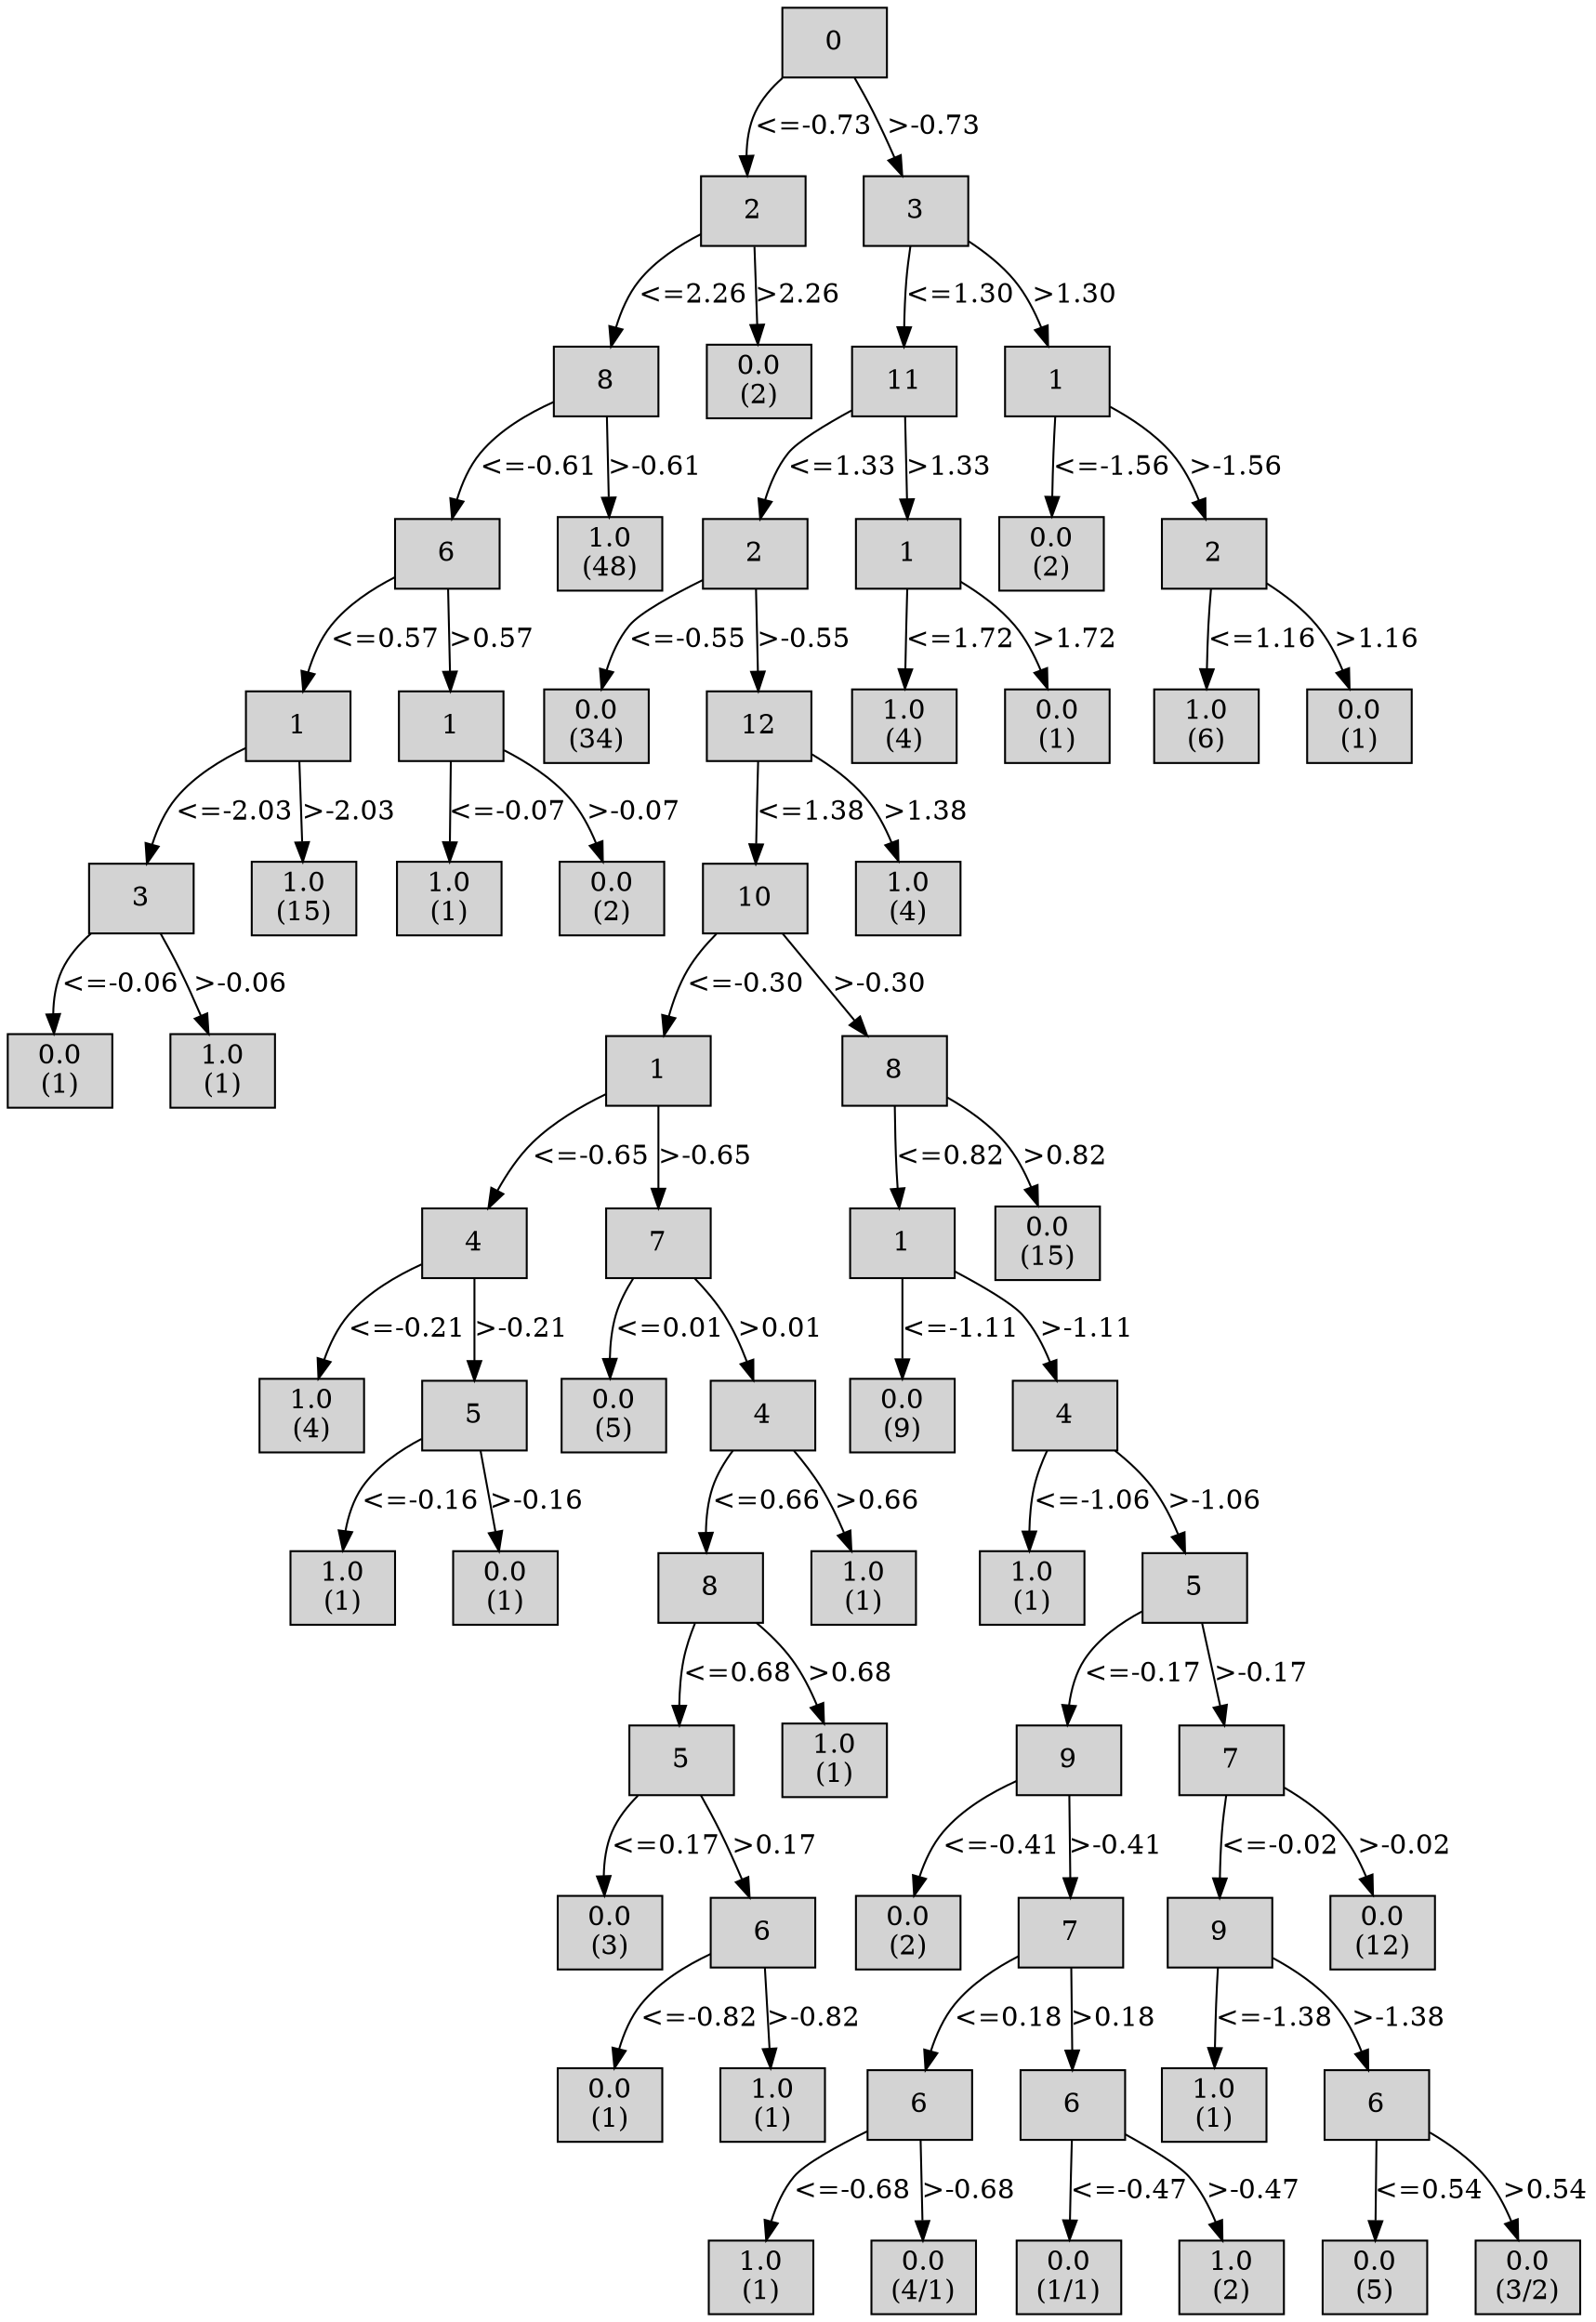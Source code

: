 digraph ID3_Tree {
"0" [shape=box, style=filled, label="0
", weight=1]
"1" [shape=box, style=filled, label="2
", weight=2]
0 -> 1 [ label = "<=-0.73"];
"2" [shape=box, style=filled, label="8
", weight=3]
1 -> 2 [ label = "<=2.26"];
"3" [shape=box, style=filled, label="6
", weight=4]
2 -> 3 [ label = "<=-0.61"];
"4" [shape=box, style=filled, label="1
", weight=5]
3 -> 4 [ label = "<=0.57"];
"5" [shape=box, style=filled, label="3
", weight=6]
4 -> 5 [ label = "<=-2.03"];
"6" [shape=box, style=filled, label="0.0
(1)
", weight=7]
5 -> 6 [ label = "<=-0.06"];
"7" [shape=box, style=filled, label="1.0
(1)
", weight=7]
5 -> 7 [ label = ">-0.06"];
"8" [shape=box, style=filled, label="1.0
(15)
", weight=6]
4 -> 8 [ label = ">-2.03"];
"9" [shape=box, style=filled, label="1
", weight=5]
3 -> 9 [ label = ">0.57"];
"10" [shape=box, style=filled, label="1.0
(1)
", weight=6]
9 -> 10 [ label = "<=-0.07"];
"11" [shape=box, style=filled, label="0.0
(2)
", weight=6]
9 -> 11 [ label = ">-0.07"];
"12" [shape=box, style=filled, label="1.0
(48)
", weight=4]
2 -> 12 [ label = ">-0.61"];
"13" [shape=box, style=filled, label="0.0
(2)
", weight=3]
1 -> 13 [ label = ">2.26"];
"14" [shape=box, style=filled, label="3
", weight=2]
0 -> 14 [ label = ">-0.73"];
"15" [shape=box, style=filled, label="11
", weight=3]
14 -> 15 [ label = "<=1.30"];
"16" [shape=box, style=filled, label="2
", weight=4]
15 -> 16 [ label = "<=1.33"];
"17" [shape=box, style=filled, label="0.0
(34)
", weight=5]
16 -> 17 [ label = "<=-0.55"];
"18" [shape=box, style=filled, label="12
", weight=5]
16 -> 18 [ label = ">-0.55"];
"19" [shape=box, style=filled, label="10
", weight=6]
18 -> 19 [ label = "<=1.38"];
"20" [shape=box, style=filled, label="1
", weight=7]
19 -> 20 [ label = "<=-0.30"];
"21" [shape=box, style=filled, label="4
", weight=8]
20 -> 21 [ label = "<=-0.65"];
"22" [shape=box, style=filled, label="1.0
(4)
", weight=9]
21 -> 22 [ label = "<=-0.21"];
"23" [shape=box, style=filled, label="5
", weight=9]
21 -> 23 [ label = ">-0.21"];
"24" [shape=box, style=filled, label="1.0
(1)
", weight=10]
23 -> 24 [ label = "<=-0.16"];
"25" [shape=box, style=filled, label="0.0
(1)
", weight=10]
23 -> 25 [ label = ">-0.16"];
"26" [shape=box, style=filled, label="7
", weight=8]
20 -> 26 [ label = ">-0.65"];
"27" [shape=box, style=filled, label="0.0
(5)
", weight=9]
26 -> 27 [ label = "<=0.01"];
"28" [shape=box, style=filled, label="4
", weight=9]
26 -> 28 [ label = ">0.01"];
"29" [shape=box, style=filled, label="8
", weight=10]
28 -> 29 [ label = "<=0.66"];
"30" [shape=box, style=filled, label="5
", weight=11]
29 -> 30 [ label = "<=0.68"];
"31" [shape=box, style=filled, label="0.0
(3)
", weight=12]
30 -> 31 [ label = "<=0.17"];
"32" [shape=box, style=filled, label="6
", weight=12]
30 -> 32 [ label = ">0.17"];
"33" [shape=box, style=filled, label="0.0
(1)
", weight=13]
32 -> 33 [ label = "<=-0.82"];
"34" [shape=box, style=filled, label="1.0
(1)
", weight=13]
32 -> 34 [ label = ">-0.82"];
"35" [shape=box, style=filled, label="1.0
(1)
", weight=11]
29 -> 35 [ label = ">0.68"];
"36" [shape=box, style=filled, label="1.0
(1)
", weight=10]
28 -> 36 [ label = ">0.66"];
"37" [shape=box, style=filled, label="8
", weight=7]
19 -> 37 [ label = ">-0.30"];
"38" [shape=box, style=filled, label="1
", weight=8]
37 -> 38 [ label = "<=0.82"];
"39" [shape=box, style=filled, label="0.0
(9)
", weight=9]
38 -> 39 [ label = "<=-1.11"];
"40" [shape=box, style=filled, label="4
", weight=9]
38 -> 40 [ label = ">-1.11"];
"41" [shape=box, style=filled, label="1.0
(1)
", weight=10]
40 -> 41 [ label = "<=-1.06"];
"42" [shape=box, style=filled, label="5
", weight=10]
40 -> 42 [ label = ">-1.06"];
"43" [shape=box, style=filled, label="9
", weight=11]
42 -> 43 [ label = "<=-0.17"];
"44" [shape=box, style=filled, label="0.0
(2)
", weight=12]
43 -> 44 [ label = "<=-0.41"];
"45" [shape=box, style=filled, label="7
", weight=12]
43 -> 45 [ label = ">-0.41"];
"46" [shape=box, style=filled, label="6
", weight=13]
45 -> 46 [ label = "<=0.18"];
"47" [shape=box, style=filled, label="1.0
(1)
", weight=14]
46 -> 47 [ label = "<=-0.68"];
"48" [shape=box, style=filled, label="0.0
(4/1)
", weight=14]
46 -> 48 [ label = ">-0.68"];
"49" [shape=box, style=filled, label="6
", weight=13]
45 -> 49 [ label = ">0.18"];
"50" [shape=box, style=filled, label="0.0
(1/1)
", weight=14]
49 -> 50 [ label = "<=-0.47"];
"51" [shape=box, style=filled, label="1.0
(2)
", weight=14]
49 -> 51 [ label = ">-0.47"];
"52" [shape=box, style=filled, label="7
", weight=11]
42 -> 52 [ label = ">-0.17"];
"53" [shape=box, style=filled, label="9
", weight=12]
52 -> 53 [ label = "<=-0.02"];
"54" [shape=box, style=filled, label="1.0
(1)
", weight=13]
53 -> 54 [ label = "<=-1.38"];
"55" [shape=box, style=filled, label="6
", weight=13]
53 -> 55 [ label = ">-1.38"];
"56" [shape=box, style=filled, label="0.0
(5)
", weight=14]
55 -> 56 [ label = "<=0.54"];
"57" [shape=box, style=filled, label="0.0
(3/2)
", weight=14]
55 -> 57 [ label = ">0.54"];
"58" [shape=box, style=filled, label="0.0
(12)
", weight=12]
52 -> 58 [ label = ">-0.02"];
"59" [shape=box, style=filled, label="0.0
(15)
", weight=8]
37 -> 59 [ label = ">0.82"];
"60" [shape=box, style=filled, label="1.0
(4)
", weight=6]
18 -> 60 [ label = ">1.38"];
"61" [shape=box, style=filled, label="1
", weight=4]
15 -> 61 [ label = ">1.33"];
"62" [shape=box, style=filled, label="1.0
(4)
", weight=5]
61 -> 62 [ label = "<=1.72"];
"63" [shape=box, style=filled, label="0.0
(1)
", weight=5]
61 -> 63 [ label = ">1.72"];
"64" [shape=box, style=filled, label="1
", weight=3]
14 -> 64 [ label = ">1.30"];
"65" [shape=box, style=filled, label="0.0
(2)
", weight=4]
64 -> 65 [ label = "<=-1.56"];
"66" [shape=box, style=filled, label="2
", weight=4]
64 -> 66 [ label = ">-1.56"];
"67" [shape=box, style=filled, label="1.0
(6)
", weight=5]
66 -> 67 [ label = "<=1.16"];
"68" [shape=box, style=filled, label="0.0
(1)
", weight=5]
66 -> 68 [ label = ">1.16"];
{rank=same; 0;};
{rank=same; 24;25;29;36;41;42;};
{rank=same; 30;35;43;52;};
{rank=same; 31;32;44;45;53;58;};
{rank=same; 33;34;46;49;54;55;};
{rank=same; 47;48;50;51;56;57;};
{rank=same; 1;14;};
{rank=same; 2;13;15;64;};
{rank=same; 3;12;16;61;65;66;};
{rank=same; 4;9;17;18;62;63;67;68;};
{rank=same; 5;8;10;11;19;60;};
{rank=same; 6;7;20;37;};
{rank=same; 21;26;38;59;};
{rank=same; 22;23;27;28;39;40;};
}